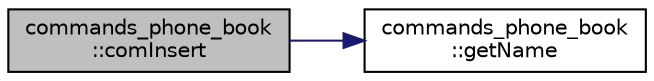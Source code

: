 digraph "commands_phone_book::comInsert"
{
 // LATEX_PDF_SIZE
  edge [fontname="Helvetica",fontsize="10",labelfontname="Helvetica",labelfontsize="10"];
  node [fontname="Helvetica",fontsize="10",shape=record];
  rankdir="LR";
  Node1 [label="commands_phone_book\l::comInsert",height=0.2,width=0.4,color="black", fillcolor="grey75", style="filled", fontcolor="black",tooltip=" "];
  Node1 -> Node2 [color="midnightblue",fontsize="10",style="solid",fontname="Helvetica"];
  Node2 [label="commands_phone_book\l::getName",height=0.2,width=0.4,color="black", fillcolor="white", style="filled",URL="$namespacecommands__phone__book.html#a8d73b03c4afb808d45503a1183110e11",tooltip=" "];
}

